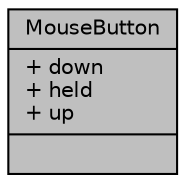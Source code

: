 digraph "MouseButton"
{
 // LATEX_PDF_SIZE
  edge [fontname="Helvetica",fontsize="10",labelfontname="Helvetica",labelfontsize="10"];
  node [fontname="Helvetica",fontsize="10",shape=record];
  Node1 [label="{MouseButton\n|+ down\l+ held\l+ up\l|}",height=0.2,width=0.4,color="black", fillcolor="grey75", style="filled", fontcolor="black",tooltip="represents a button on the mouse"];
}
